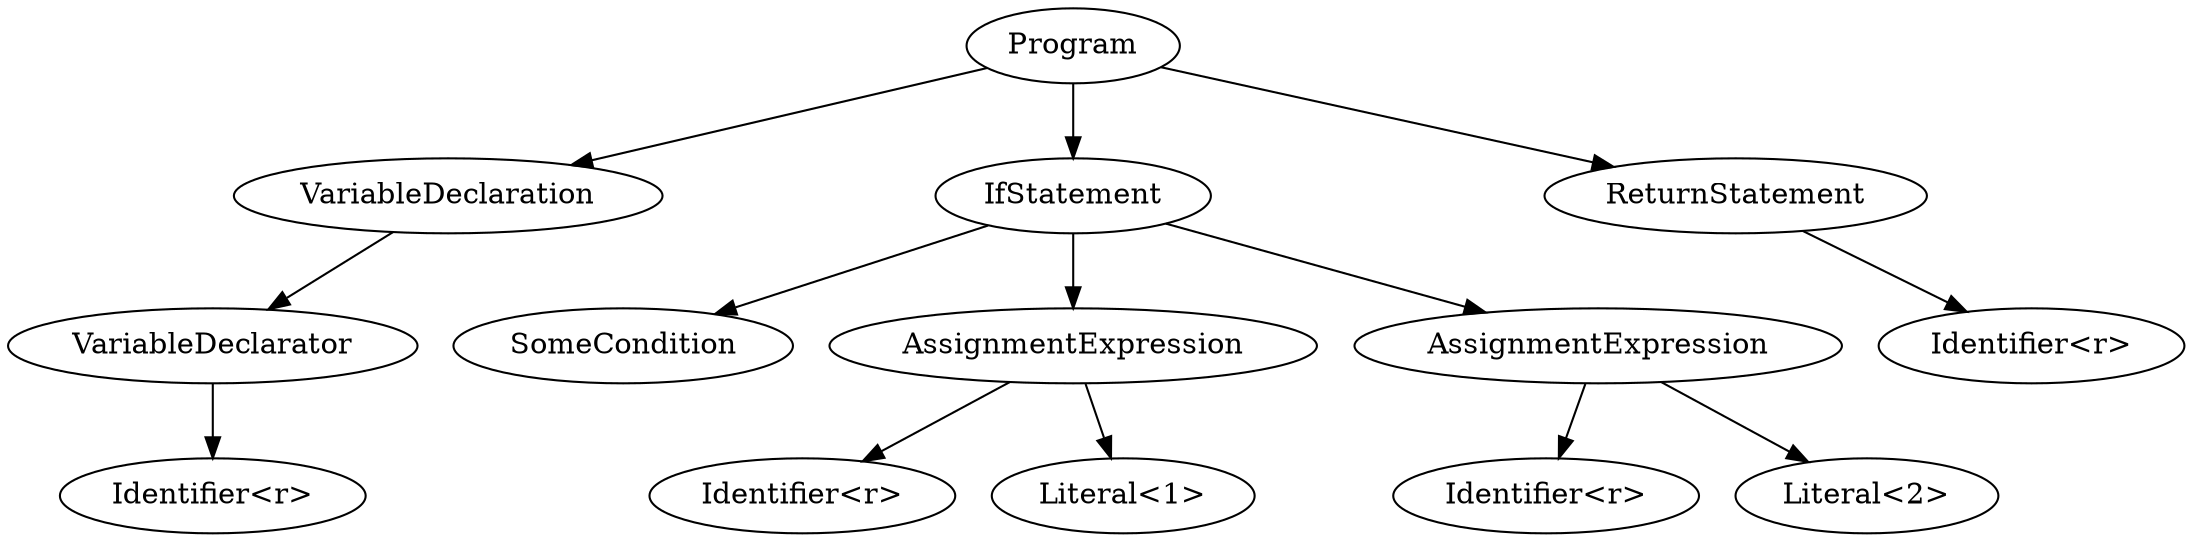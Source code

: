 digraph {
  Program -> VariableDeclaration;
    VariableDeclaration -> VariableDeclarator;
      VariableDeclarator -> id1;
      id1 [label="Identifier<r>"];

  Program -> IfStatement
    IfStatement -> SomeCondition;

    IfStatement -> AssignmentExpression1;
    AssignmentExpression1 [label="AssignmentExpression"];
      AssignmentExpression1 -> ida1;
      ida1 [label="Identifier<r>"];
      AssignmentExpression1 -> one;
      one [label="Literal<1>"];

    IfStatement -> AssignmentExpression2;
    AssignmentExpression2 [label="AssignmentExpression"];
      AssignmentExpression2 -> ida2;
      ida2 [label="Identifier<r>"];
      AssignmentExpression2 -> two;
      two [label="Literal<2>"];

  Program -> ReturnStatement;
    ReturnStatement -> idr1;
    idr1 [label="Identifier<r>"];
}
